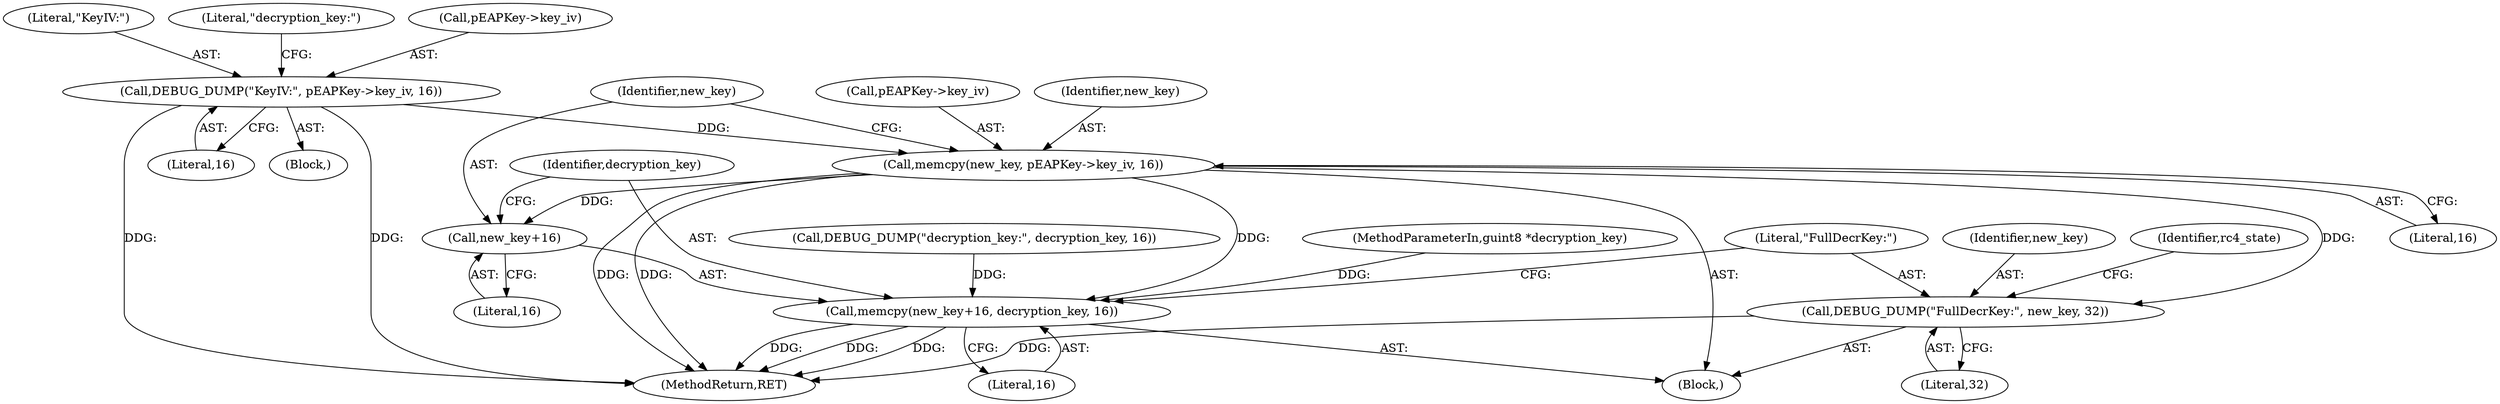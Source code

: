 digraph "0_wireshark_b6d838eebf4456192360654092e5587c5207f185@API" {
"1000271" [label="(Call,memcpy(new_key, pEAPKey->key_iv, 16))"];
"1000224" [label="(Call,DEBUG_DUMP(\"KeyIV:\", pEAPKey->key_iv, 16))"];
"1000277" [label="(Call,memcpy(new_key+16, decryption_key, 16))"];
"1000278" [label="(Call,new_key+16)"];
"1000283" [label="(Call,DEBUG_DUMP(\"FullDecrKey:\", new_key, 32))"];
"1000283" [label="(Call,DEBUG_DUMP(\"FullDecrKey:\", new_key, 32))"];
"1000277" [label="(Call,memcpy(new_key+16, decryption_key, 16))"];
"1000230" [label="(Call,DEBUG_DUMP(\"decryption_key:\", decryption_key, 16))"];
"1000225" [label="(Literal,\"KeyIV:\")"];
"1000276" [label="(Literal,16)"];
"1000282" [label="(Literal,16)"];
"1000281" [label="(Identifier,decryption_key)"];
"1000255" [label="(Block,)"];
"1000231" [label="(Literal,\"decryption_key:\")"];
"1000271" [label="(Call,memcpy(new_key, pEAPKey->key_iv, 16))"];
"1000286" [label="(Literal,32)"];
"1000284" [label="(Literal,\"FullDecrKey:\")"];
"1000280" [label="(Literal,16)"];
"1000273" [label="(Call,pEAPKey->key_iv)"];
"1000142" [label="(Block,)"];
"1000139" [label="(MethodParameterIn,guint8 *decryption_key)"];
"1000226" [label="(Call,pEAPKey->key_iv)"];
"1000229" [label="(Literal,16)"];
"1000285" [label="(Identifier,new_key)"];
"1000224" [label="(Call,DEBUG_DUMP(\"KeyIV:\", pEAPKey->key_iv, 16))"];
"1000272" [label="(Identifier,new_key)"];
"1000530" [label="(MethodReturn,RET)"];
"1000278" [label="(Call,new_key+16)"];
"1000279" [label="(Identifier,new_key)"];
"1000289" [label="(Identifier,rc4_state)"];
"1000271" -> "1000255"  [label="AST: "];
"1000271" -> "1000276"  [label="CFG: "];
"1000272" -> "1000271"  [label="AST: "];
"1000273" -> "1000271"  [label="AST: "];
"1000276" -> "1000271"  [label="AST: "];
"1000279" -> "1000271"  [label="CFG: "];
"1000271" -> "1000530"  [label="DDG: "];
"1000271" -> "1000530"  [label="DDG: "];
"1000224" -> "1000271"  [label="DDG: "];
"1000271" -> "1000277"  [label="DDG: "];
"1000271" -> "1000278"  [label="DDG: "];
"1000271" -> "1000283"  [label="DDG: "];
"1000224" -> "1000142"  [label="AST: "];
"1000224" -> "1000229"  [label="CFG: "];
"1000225" -> "1000224"  [label="AST: "];
"1000226" -> "1000224"  [label="AST: "];
"1000229" -> "1000224"  [label="AST: "];
"1000231" -> "1000224"  [label="CFG: "];
"1000224" -> "1000530"  [label="DDG: "];
"1000224" -> "1000530"  [label="DDG: "];
"1000277" -> "1000255"  [label="AST: "];
"1000277" -> "1000282"  [label="CFG: "];
"1000278" -> "1000277"  [label="AST: "];
"1000281" -> "1000277"  [label="AST: "];
"1000282" -> "1000277"  [label="AST: "];
"1000284" -> "1000277"  [label="CFG: "];
"1000277" -> "1000530"  [label="DDG: "];
"1000277" -> "1000530"  [label="DDG: "];
"1000277" -> "1000530"  [label="DDG: "];
"1000230" -> "1000277"  [label="DDG: "];
"1000139" -> "1000277"  [label="DDG: "];
"1000278" -> "1000280"  [label="CFG: "];
"1000279" -> "1000278"  [label="AST: "];
"1000280" -> "1000278"  [label="AST: "];
"1000281" -> "1000278"  [label="CFG: "];
"1000283" -> "1000255"  [label="AST: "];
"1000283" -> "1000286"  [label="CFG: "];
"1000284" -> "1000283"  [label="AST: "];
"1000285" -> "1000283"  [label="AST: "];
"1000286" -> "1000283"  [label="AST: "];
"1000289" -> "1000283"  [label="CFG: "];
"1000283" -> "1000530"  [label="DDG: "];
}
